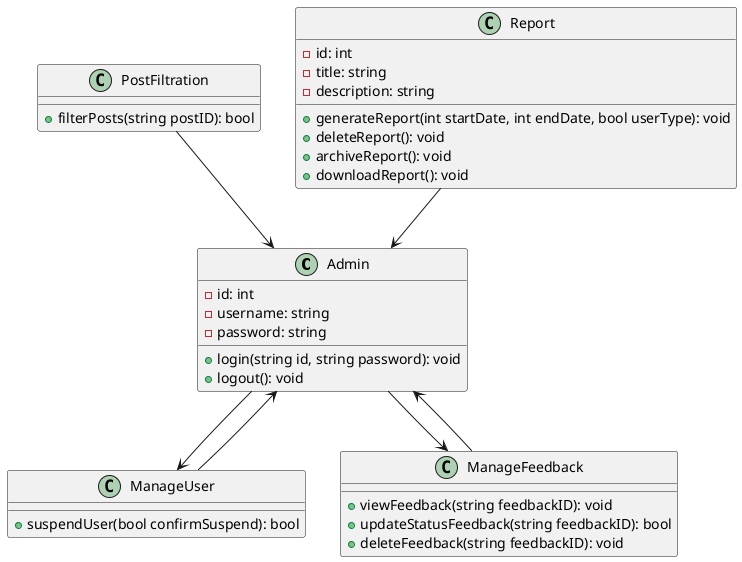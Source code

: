 @startuml admin_reporting_classdiagram
class Admin {
    - id: int
    - username: string
    - password: string
    + login(string id, string password): void
    + logout(): void
  }

  class ManageUser {
    + suspendUser(bool confirmSuspend): bool
  }

  class ManageFeedback {
    + viewFeedback(string feedbackID): void
    + updateStatusFeedback(string feedbackID): bool
    + deleteFeedback(string feedbackID): void
  }



  class PostFiltration {
    + filterPosts(string postID): bool
  }

  class Report {
    - id: int
    - title: string
    - description: string
    + generateReport(int startDate, int endDate, bool userType): void
    + deleteReport(): void
    + archiveReport(): void
    + downloadReport(): void
  }


Admin --> ManageUser
Admin --> ManageFeedback
ManageUser --> Admin
ManageFeedback --> Admin
PostFiltration --> Admin
Report --> Admin
@enduml 
